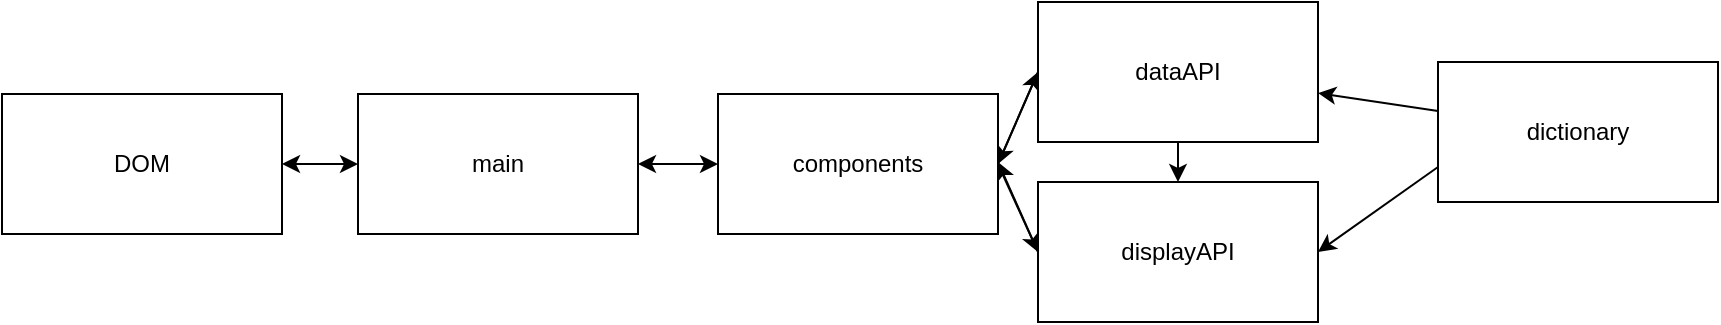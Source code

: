 <mxfile>
    <diagram id="UJdVG02fsfTL8Iua6NV-" name="APP Logic">
        <mxGraphModel dx="3032" dy="-648" grid="1" gridSize="10" guides="1" tooltips="1" connect="1" arrows="1" fold="1" page="0" pageScale="1" pageWidth="2339" pageHeight="3300" math="0" shadow="0">
            <root>
                <mxCell id="0"/>
                <mxCell id="1" parent="0"/>
                <mxCell id="20" style="edgeStyle=none;html=1;exitX=0;exitY=0.5;exitDx=0;exitDy=0;" parent="1" source="4" edge="1">
                    <mxGeometry relative="1" as="geometry">
                        <mxPoint x="-770" y="1790" as="targetPoint"/>
                    </mxGeometry>
                </mxCell>
                <mxCell id="4" value="displayAPI" style="whiteSpace=wrap;html=1;" parent="1" vertex="1">
                    <mxGeometry x="-750" y="1800" width="140" height="70" as="geometry"/>
                </mxCell>
                <mxCell id="18" value="" style="edgeStyle=none;html=1;" parent="1" source="5" target="4" edge="1">
                    <mxGeometry relative="1" as="geometry"/>
                </mxCell>
                <mxCell id="19" style="html=1;exitX=0;exitY=0.5;exitDx=0;exitDy=0;entryX=1;entryY=0.5;entryDx=0;entryDy=0;" parent="1" source="5" target="7" edge="1">
                    <mxGeometry relative="1" as="geometry"/>
                </mxCell>
                <mxCell id="5" value="dataAPI" style="whiteSpace=wrap;html=1;" parent="1" vertex="1">
                    <mxGeometry x="-750" y="1710" width="140" height="70" as="geometry"/>
                </mxCell>
                <mxCell id="10" value="" style="edgeStyle=none;html=1;" parent="1" source="6" target="5" edge="1">
                    <mxGeometry relative="1" as="geometry"/>
                </mxCell>
                <mxCell id="14" style="edgeStyle=none;html=1;exitX=0;exitY=0.75;exitDx=0;exitDy=0;entryX=1;entryY=0.5;entryDx=0;entryDy=0;" parent="1" source="6" target="4" edge="1">
                    <mxGeometry relative="1" as="geometry"/>
                </mxCell>
                <mxCell id="6" value="dictionary" style="whiteSpace=wrap;html=1;" parent="1" vertex="1">
                    <mxGeometry x="-550" y="1740" width="140" height="70" as="geometry"/>
                </mxCell>
                <mxCell id="21" style="edgeStyle=none;html=1;exitX=1;exitY=0.5;exitDx=0;exitDy=0;" parent="1" source="7" edge="1">
                    <mxGeometry relative="1" as="geometry">
                        <mxPoint x="-750" y="1745" as="targetPoint"/>
                    </mxGeometry>
                </mxCell>
                <mxCell id="22" style="edgeStyle=none;html=1;exitX=1;exitY=0.5;exitDx=0;exitDy=0;entryX=0;entryY=0.5;entryDx=0;entryDy=0;" parent="1" source="7" target="4" edge="1">
                    <mxGeometry relative="1" as="geometry"/>
                </mxCell>
                <mxCell id="23" style="edgeStyle=none;html=1;exitX=0;exitY=0.5;exitDx=0;exitDy=0;entryX=1;entryY=0.5;entryDx=0;entryDy=0;endArrow=classic;endFill=1;startArrow=classic;startFill=1;" parent="1" source="7" target="8" edge="1">
                    <mxGeometry relative="1" as="geometry"/>
                </mxCell>
                <mxCell id="7" value="components" style="whiteSpace=wrap;html=1;" parent="1" vertex="1">
                    <mxGeometry x="-910" y="1756" width="140" height="70" as="geometry"/>
                </mxCell>
                <mxCell id="T5XT0po9Vbufzdy-95-a-31" value="" style="edgeStyle=none;html=1;startArrow=classic;startFill=1;endArrow=classic;endFill=1;" edge="1" parent="1" source="8" target="T5XT0po9Vbufzdy-95-a-30">
                    <mxGeometry relative="1" as="geometry"/>
                </mxCell>
                <mxCell id="8" value="main" style="whiteSpace=wrap;html=1;" parent="1" vertex="1">
                    <mxGeometry x="-1090" y="1756" width="140" height="70" as="geometry"/>
                </mxCell>
                <mxCell id="T5XT0po9Vbufzdy-95-a-30" value="DOM" style="whiteSpace=wrap;html=1;" vertex="1" parent="1">
                    <mxGeometry x="-1268" y="1756" width="140" height="70" as="geometry"/>
                </mxCell>
            </root>
        </mxGraphModel>
    </diagram>
    <diagram id="s_kKsyNyxPXZ2Rxk8oQH" name="UI Logic">
        <mxGraphModel dx="5496" dy="3256" grid="1" gridSize="10" guides="1" tooltips="1" connect="1" arrows="1" fold="1" page="0" pageScale="1" pageWidth="827" pageHeight="1169" math="0" shadow="0">
            <root>
                <mxCell id="vE5BKZQ4KzmI6fFX7A4_-0"/>
                <mxCell id="vE5BKZQ4KzmI6fFX7A4_-1" parent="vE5BKZQ4KzmI6fFX7A4_-0"/>
                <mxCell id="vE5BKZQ4KzmI6fFX7A4_-4" style="edgeStyle=none;html=1;exitX=1;exitY=0.5;exitDx=0;exitDy=0;entryX=0;entryY=0.5;entryDx=0;entryDy=0;" parent="vE5BKZQ4KzmI6fFX7A4_-1" source="o1b_WZcqWQG1V9cHwgZN-30" target="o1b_WZcqWQG1V9cHwgZN-47" edge="1">
                    <mxGeometry relative="1" as="geometry">
                        <mxPoint x="30" y="282.5" as="sourcePoint"/>
                        <mxPoint x="100" y="282.5" as="targetPoint"/>
                    </mxGeometry>
                </mxCell>
                <mxCell id="vE5BKZQ4KzmI6fFX7A4_-6" value="onclick" style="edgeLabel;html=1;align=center;verticalAlign=middle;resizable=0;points=[];" parent="vE5BKZQ4KzmI6fFX7A4_-4" vertex="1" connectable="0">
                    <mxGeometry x="-0.174" relative="1" as="geometry">
                        <mxPoint x="3" as="offset"/>
                    </mxGeometry>
                </mxCell>
                <mxCell id="vE5BKZQ4KzmI6fFX7A4_-24" value="" style="edgeStyle=none;shape=link;html=1;" parent="vE5BKZQ4KzmI6fFX7A4_-1" source="vE5BKZQ4KzmI6fFX7A4_-25" target="vE5BKZQ4KzmI6fFX7A4_-26" edge="1">
                    <mxGeometry relative="1" as="geometry"/>
                </mxCell>
                <mxCell id="o1b_WZcqWQG1V9cHwgZN-32" value="" style="edgeStyle=none;shape=link;html=1;" parent="vE5BKZQ4KzmI6fFX7A4_-1" source="vE5BKZQ4KzmI6fFX7A4_-25" target="o1b_WZcqWQG1V9cHwgZN-31" edge="1">
                    <mxGeometry relative="1" as="geometry"/>
                </mxCell>
                <mxCell id="vE5BKZQ4KzmI6fFX7A4_-25" value="Form (Read Only)" style="whiteSpace=wrap;html=1;" parent="vE5BKZQ4KzmI6fFX7A4_-1" vertex="1">
                    <mxGeometry x="-90" y="622.5" width="120" height="40" as="geometry"/>
                </mxCell>
                <mxCell id="vE5BKZQ4KzmI6fFX7A4_-29" value="" style="edgeStyle=none;shape=link;html=1;" parent="vE5BKZQ4KzmI6fFX7A4_-1" source="vE5BKZQ4KzmI6fFX7A4_-26" target="vE5BKZQ4KzmI6fFX7A4_-28" edge="1">
                    <mxGeometry relative="1" as="geometry"/>
                </mxCell>
                <mxCell id="vE5BKZQ4KzmI6fFX7A4_-26" value="Button: Delete" style="whiteSpace=wrap;html=1;" parent="vE5BKZQ4KzmI6fFX7A4_-1" vertex="1">
                    <mxGeometry x="-90" y="682.5" width="120" height="40" as="geometry"/>
                </mxCell>
                <mxCell id="vE5BKZQ4KzmI6fFX7A4_-28" value="Button: Edit" style="whiteSpace=wrap;html=1;" parent="vE5BKZQ4KzmI6fFX7A4_-1" vertex="1">
                    <mxGeometry x="-89" y="830" width="120" height="40" as="geometry"/>
                </mxCell>
                <mxCell id="vE5BKZQ4KzmI6fFX7A4_-38" value="" style="edgeStyle=none;html=1;exitX=1;exitY=0.5;exitDx=0;exitDy=0;entryX=0;entryY=0.5;entryDx=0;entryDy=0;" parent="vE5BKZQ4KzmI6fFX7A4_-1" source="vE5BKZQ4KzmI6fFX7A4_-26" target="o1b_WZcqWQG1V9cHwgZN-52" edge="1">
                    <mxGeometry relative="1" as="geometry">
                        <mxPoint x="31" y="701.635" as="sourcePoint"/>
                        <mxPoint x="104" y="700.284" as="targetPoint"/>
                    </mxGeometry>
                </mxCell>
                <mxCell id="vE5BKZQ4KzmI6fFX7A4_-39" value="onclick" style="edgeLabel;html=1;align=center;verticalAlign=middle;resizable=0;points=[];" parent="vE5BKZQ4KzmI6fFX7A4_-38" vertex="1" connectable="0">
                    <mxGeometry x="-0.504" y="-2" relative="1" as="geometry">
                        <mxPoint x="16" y="-2" as="offset"/>
                    </mxGeometry>
                </mxCell>
                <mxCell id="vE5BKZQ4KzmI6fFX7A4_-40" value="" style="edgeStyle=none;html=1;exitX=1.006;exitY=0.555;exitDx=0;exitDy=0;exitPerimeter=0;entryX=0;entryY=0.5;entryDx=0;entryDy=0;" parent="vE5BKZQ4KzmI6fFX7A4_-1" source="vE5BKZQ4KzmI6fFX7A4_-28" target="qeABhqFJyIhbuZ9aIN4r-69" edge="1">
                    <mxGeometry relative="1" as="geometry">
                        <mxPoint x="33" y="852.244" as="sourcePoint"/>
                        <mxPoint x="123.15" y="852.456" as="targetPoint"/>
                    </mxGeometry>
                </mxCell>
                <mxCell id="vE5BKZQ4KzmI6fFX7A4_-41" value="onclick" style="edgeLabel;html=1;align=center;verticalAlign=middle;resizable=0;points=[];" parent="vE5BKZQ4KzmI6fFX7A4_-40" vertex="1" connectable="0">
                    <mxGeometry x="-0.532" y="2" relative="1" as="geometry">
                        <mxPoint x="23" as="offset"/>
                    </mxGeometry>
                </mxCell>
                <mxCell id="o1b_WZcqWQG1V9cHwgZN-0" value="" style="edgeStyle=none;shape=link;html=1;exitX=0.5;exitY=1;exitDx=0;exitDy=0;" parent="vE5BKZQ4KzmI6fFX7A4_-1" source="o1b_WZcqWQG1V9cHwgZN-33" target="o1b_WZcqWQG1V9cHwgZN-5" edge="1">
                    <mxGeometry relative="1" as="geometry">
                        <mxPoint x="-1060" y="279.75" as="sourcePoint"/>
                    </mxGeometry>
                </mxCell>
                <mxCell id="o1b_WZcqWQG1V9cHwgZN-4" value="" style="edgeStyle=none;shape=link;html=1;" parent="vE5BKZQ4KzmI6fFX7A4_-1" source="o1b_WZcqWQG1V9cHwgZN-5" target="o1b_WZcqWQG1V9cHwgZN-6" edge="1">
                    <mxGeometry relative="1" as="geometry"/>
                </mxCell>
                <mxCell id="o1b_WZcqWQG1V9cHwgZN-5" value="Logo" style="whiteSpace=wrap;html=1;" parent="vE5BKZQ4KzmI6fFX7A4_-1" vertex="1">
                    <mxGeometry x="-1120" y="294.75" width="120" height="40" as="geometry"/>
                </mxCell>
                <mxCell id="o1b_WZcqWQG1V9cHwgZN-183" value="" style="edgeStyle=none;shape=link;html=1;fontSize=24;" parent="vE5BKZQ4KzmI6fFX7A4_-1" source="o1b_WZcqWQG1V9cHwgZN-6" target="o1b_WZcqWQG1V9cHwgZN-165" edge="1">
                    <mxGeometry relative="1" as="geometry"/>
                </mxCell>
                <mxCell id="o1b_WZcqWQG1V9cHwgZN-6" value="Navigation Menu" style="whiteSpace=wrap;html=1;" parent="vE5BKZQ4KzmI6fFX7A4_-1" vertex="1">
                    <mxGeometry x="-1120" y="354.75" width="120" height="40" as="geometry"/>
                </mxCell>
                <mxCell id="o1b_WZcqWQG1V9cHwgZN-9" value="" style="edgeStyle=none;html=1;exitX=1;exitY=0.5;exitDx=0;exitDy=0;entryX=0;entryY=0.558;entryDx=0;entryDy=0;entryPerimeter=0;" parent="vE5BKZQ4KzmI6fFX7A4_-1" source="o1b_WZcqWQG1V9cHwgZN-5" target="o1b_WZcqWQG1V9cHwgZN-54" edge="1">
                    <mxGeometry relative="1" as="geometry">
                        <mxPoint x="-999" y="313.885" as="sourcePoint"/>
                        <mxPoint x="-934.5" y="313.783" as="targetPoint"/>
                    </mxGeometry>
                </mxCell>
                <mxCell id="o1b_WZcqWQG1V9cHwgZN-10" value="link" style="edgeLabel;html=1;align=center;verticalAlign=middle;resizable=0;points=[];" parent="o1b_WZcqWQG1V9cHwgZN-9" vertex="1" connectable="0">
                    <mxGeometry x="-0.504" y="-2" relative="1" as="geometry">
                        <mxPoint x="16" y="-2" as="offset"/>
                    </mxGeometry>
                </mxCell>
                <mxCell id="o1b_WZcqWQG1V9cHwgZN-60" value="" style="edgeStyle=none;shape=link;html=1;exitX=0.5;exitY=1;exitDx=0;exitDy=0;" parent="vE5BKZQ4KzmI6fFX7A4_-1" source="o1b_WZcqWQG1V9cHwgZN-6" target="o1b_WZcqWQG1V9cHwgZN-59" edge="1">
                    <mxGeometry relative="1" as="geometry">
                        <mxPoint x="-1060" y="514.75" as="sourcePoint"/>
                    </mxGeometry>
                </mxCell>
                <mxCell id="o1b_WZcqWQG1V9cHwgZN-30" value="Card / Button&lt;br&gt;'Create New'" style="shape=process;whiteSpace=wrap;html=1;backgroundOutline=1;" parent="vE5BKZQ4KzmI6fFX7A4_-1" vertex="1">
                    <mxGeometry x="-90" y="252.5" width="120" height="60" as="geometry"/>
                </mxCell>
                <mxCell id="o1b_WZcqWQG1V9cHwgZN-31" value="Card&lt;br&gt;'Book Display'" style="shape=process;whiteSpace=wrap;html=1;backgroundOutline=1;" parent="vE5BKZQ4KzmI6fFX7A4_-1" vertex="1">
                    <mxGeometry x="-90" y="542.5" width="120" height="60" as="geometry"/>
                </mxCell>
                <mxCell id="o1b_WZcqWQG1V9cHwgZN-33" value="Navbar" style="shape=process;whiteSpace=wrap;html=1;backgroundOutline=1;" parent="vE5BKZQ4KzmI6fFX7A4_-1" vertex="1">
                    <mxGeometry x="-1120" y="214.75" width="120" height="60" as="geometry"/>
                </mxCell>
                <mxCell id="o1b_WZcqWQG1V9cHwgZN-34" value="Modal&lt;br&gt;'Add Book'" style="shape=process;whiteSpace=wrap;html=1;backgroundOutline=1;" parent="vE5BKZQ4KzmI6fFX7A4_-1" vertex="1">
                    <mxGeometry x="631" y="252.5" width="120" height="60" as="geometry"/>
                </mxCell>
                <mxCell id="qeABhqFJyIhbuZ9aIN4r-41" style="edgeStyle=none;html=1;exitX=1;exitY=0.5;exitDx=0;exitDy=0;entryX=0;entryY=0.5;entryDx=0;entryDy=0;fontSize=24;" parent="vE5BKZQ4KzmI6fFX7A4_-1" source="o1b_WZcqWQG1V9cHwgZN-47" target="o1b_WZcqWQG1V9cHwgZN-34" edge="1">
                    <mxGeometry relative="1" as="geometry"/>
                </mxCell>
                <mxCell id="qeABhqFJyIhbuZ9aIN4r-42" value="Related" style="edgeLabel;html=1;align=center;verticalAlign=middle;resizable=0;points=[];fontSize=24;" parent="qeABhqFJyIhbuZ9aIN4r-41" vertex="1" connectable="0">
                    <mxGeometry x="-0.123" y="2" relative="1" as="geometry">
                        <mxPoint x="13" as="offset"/>
                    </mxGeometry>
                </mxCell>
                <mxCell id="o1b_WZcqWQG1V9cHwgZN-47" value="Show Modal - Add ()" style="shape=step;perimeter=stepPerimeter;whiteSpace=wrap;html=1;fixedSize=1;" parent="vE5BKZQ4KzmI6fFX7A4_-1" vertex="1">
                    <mxGeometry x="85" y="265" width="185" height="35" as="geometry"/>
                </mxCell>
                <mxCell id="o1b_WZcqWQG1V9cHwgZN-52" value="Delete Book ()" style="shape=step;perimeter=stepPerimeter;whiteSpace=wrap;html=1;fixedSize=1;" parent="vE5BKZQ4KzmI6fFX7A4_-1" vertex="1">
                    <mxGeometry x="104" y="685.5" width="150" height="34" as="geometry"/>
                </mxCell>
                <mxCell id="o1b_WZcqWQG1V9cHwgZN-54" value="Homepage" style="whiteSpace=wrap;html=1;" parent="vE5BKZQ4KzmI6fFX7A4_-1" vertex="1">
                    <mxGeometry x="-929" y="291.75" width="120" height="40" as="geometry"/>
                </mxCell>
                <mxCell id="o1b_WZcqWQG1V9cHwgZN-64" value="" style="edgeStyle=none;shape=link;html=1;" parent="vE5BKZQ4KzmI6fFX7A4_-1" source="o1b_WZcqWQG1V9cHwgZN-59" target="o1b_WZcqWQG1V9cHwgZN-63" edge="1">
                    <mxGeometry relative="1" as="geometry"/>
                </mxCell>
                <mxCell id="o1b_WZcqWQG1V9cHwgZN-59" value="Form&lt;br&gt;'Search'" style="whiteSpace=wrap;html=1;" parent="vE5BKZQ4KzmI6fFX7A4_-1" vertex="1">
                    <mxGeometry x="-1120" y="494.75" width="120" height="40" as="geometry"/>
                </mxCell>
                <mxCell id="o1b_WZcqWQG1V9cHwgZN-66" value="" style="edgeStyle=none;shape=link;html=1;" parent="vE5BKZQ4KzmI6fFX7A4_-1" source="o1b_WZcqWQG1V9cHwgZN-63" target="o1b_WZcqWQG1V9cHwgZN-65" edge="1">
                    <mxGeometry relative="1" as="geometry"/>
                </mxCell>
                <mxCell id="o1b_WZcqWQG1V9cHwgZN-63" value="Text Input&lt;br&gt;'Search Terms'" style="whiteSpace=wrap;html=1;" parent="vE5BKZQ4KzmI6fFX7A4_-1" vertex="1">
                    <mxGeometry x="-929" y="494.75" width="120" height="40" as="geometry"/>
                </mxCell>
                <mxCell id="o1b_WZcqWQG1V9cHwgZN-68" value="" style="edgeStyle=none;shape=link;html=1;" parent="vE5BKZQ4KzmI6fFX7A4_-1" source="o1b_WZcqWQG1V9cHwgZN-65" target="o1b_WZcqWQG1V9cHwgZN-67" edge="1">
                    <mxGeometry relative="1" as="geometry"/>
                </mxCell>
                <mxCell id="o1b_WZcqWQG1V9cHwgZN-65" value="List Input&lt;br&gt;'Field Type'" style="whiteSpace=wrap;html=1;" parent="vE5BKZQ4KzmI6fFX7A4_-1" vertex="1">
                    <mxGeometry x="-929" y="544.75" width="120" height="40" as="geometry"/>
                </mxCell>
                <mxCell id="o1b_WZcqWQG1V9cHwgZN-67" value="Button&lt;br&gt;'Search Icon'" style="whiteSpace=wrap;html=1;" parent="vE5BKZQ4KzmI6fFX7A4_-1" vertex="1">
                    <mxGeometry x="-929" y="594.75" width="120" height="40" as="geometry"/>
                </mxCell>
                <mxCell id="o1b_WZcqWQG1V9cHwgZN-69" value="" style="edgeStyle=none;html=1;exitX=1;exitY=0.5;exitDx=0;exitDy=0;entryX=0;entryY=0.5;entryDx=0;entryDy=0;" parent="vE5BKZQ4KzmI6fFX7A4_-1" source="o1b_WZcqWQG1V9cHwgZN-67" target="o1b_WZcqWQG1V9cHwgZN-143" edge="1">
                    <mxGeometry relative="1" as="geometry">
                        <mxPoint x="-798.0" y="613.95" as="sourcePoint"/>
                        <mxPoint x="-707.57" y="615.206" as="targetPoint"/>
                    </mxGeometry>
                </mxCell>
                <mxCell id="o1b_WZcqWQG1V9cHwgZN-70" value="onsubmit" style="edgeLabel;html=1;align=center;verticalAlign=middle;resizable=0;points=[];" parent="o1b_WZcqWQG1V9cHwgZN-69" vertex="1" connectable="0">
                    <mxGeometry x="-0.532" y="2" relative="1" as="geometry">
                        <mxPoint x="14" as="offset"/>
                    </mxGeometry>
                </mxCell>
                <mxCell id="o1b_WZcqWQG1V9cHwgZN-79" value="" style="edgeStyle=none;shape=link;html=1;" parent="vE5BKZQ4KzmI6fFX7A4_-1" source="o1b_WZcqWQG1V9cHwgZN-77" target="o1b_WZcqWQG1V9cHwgZN-34" edge="1">
                    <mxGeometry relative="1" as="geometry"/>
                </mxCell>
                <mxCell id="qeABhqFJyIhbuZ9aIN4r-76" value="" style="edgeStyle=none;shape=link;html=1;fontSize=48;" parent="vE5BKZQ4KzmI6fFX7A4_-1" source="o1b_WZcqWQG1V9cHwgZN-77" target="qeABhqFJyIhbuZ9aIN4r-75" edge="1">
                    <mxGeometry relative="1" as="geometry"/>
                </mxCell>
                <mxCell id="o1b_WZcqWQG1V9cHwgZN-77" value="Form &lt;br&gt;(Default Book Data)" style="whiteSpace=wrap;html=1;" parent="vE5BKZQ4KzmI6fFX7A4_-1" vertex="1">
                    <mxGeometry x="631" y="334.5" width="120" height="40" as="geometry"/>
                </mxCell>
                <mxCell id="o1b_WZcqWQG1V9cHwgZN-91" value="Modal&lt;br&gt;'Edit Book'" style="shape=process;whiteSpace=wrap;html=1;backgroundOutline=1;" parent="vE5BKZQ4KzmI6fFX7A4_-1" vertex="1">
                    <mxGeometry x="646" y="874" width="120" height="60" as="geometry"/>
                </mxCell>
                <mxCell id="o1b_WZcqWQG1V9cHwgZN-96" value="" style="edgeStyle=none;shape=link;html=1;" parent="vE5BKZQ4KzmI6fFX7A4_-1" source="o1b_WZcqWQG1V9cHwgZN-97" target="o1b_WZcqWQG1V9cHwgZN-91" edge="1">
                    <mxGeometry relative="1" as="geometry"/>
                </mxCell>
                <mxCell id="qeABhqFJyIhbuZ9aIN4r-103" value="" style="edgeStyle=none;shape=link;html=1;fontSize=48;" parent="vE5BKZQ4KzmI6fFX7A4_-1" source="o1b_WZcqWQG1V9cHwgZN-97" target="qeABhqFJyIhbuZ9aIN4r-102" edge="1">
                    <mxGeometry relative="1" as="geometry"/>
                </mxCell>
                <mxCell id="o1b_WZcqWQG1V9cHwgZN-97" value="Form (Book Data)" style="whiteSpace=wrap;html=1;" parent="vE5BKZQ4KzmI6fFX7A4_-1" vertex="1">
                    <mxGeometry x="646" y="956" width="120" height="40" as="geometry"/>
                </mxCell>
                <mxCell id="qeABhqFJyIhbuZ9aIN4r-39" style="edgeStyle=none;html=1;exitX=1;exitY=0.5;exitDx=0;exitDy=0;entryX=0;entryY=0.5;entryDx=0;entryDy=0;fontSize=24;" parent="vE5BKZQ4KzmI6fFX7A4_-1" source="qeABhqFJyIhbuZ9aIN4r-65" target="o1b_WZcqWQG1V9cHwgZN-91" edge="1">
                    <mxGeometry relative="1" as="geometry">
                        <mxPoint x="265" y="905" as="sourcePoint"/>
                    </mxGeometry>
                </mxCell>
                <mxCell id="qeABhqFJyIhbuZ9aIN4r-40" value="Related" style="edgeLabel;html=1;align=center;verticalAlign=middle;resizable=0;points=[];fontSize=24;" parent="qeABhqFJyIhbuZ9aIN4r-39" vertex="1" connectable="0">
                    <mxGeometry x="-0.217" relative="1" as="geometry">
                        <mxPoint x="34" y="2" as="offset"/>
                    </mxGeometry>
                </mxCell>
                <mxCell id="o1b_WZcqWQG1V9cHwgZN-142" value="&lt;font style=&quot;font-size: 72px&quot;&gt;&lt;b&gt;HOME PAGE&lt;/b&gt;&lt;/font&gt;" style="text;html=1;align=center;verticalAlign=middle;resizable=0;points=[];autosize=1;strokeColor=none;fillColor=none;" parent="vE5BKZQ4KzmI6fFX7A4_-1" vertex="1">
                    <mxGeometry x="-487" y="-80" width="450" height="40" as="geometry"/>
                </mxCell>
                <mxCell id="o1b_WZcqWQG1V9cHwgZN-155" style="edgeStyle=none;shape=link;html=1;exitX=1;exitY=0.5;exitDx=0;exitDy=0;entryX=0;entryY=0.5;entryDx=0;entryDy=0;fontSize=24;" parent="vE5BKZQ4KzmI6fFX7A4_-1" source="o1b_WZcqWQG1V9cHwgZN-143" target="o1b_WZcqWQG1V9cHwgZN-146" edge="1">
                    <mxGeometry relative="1" as="geometry"/>
                </mxCell>
                <mxCell id="o1b_WZcqWQG1V9cHwgZN-143" value="Show Search Results ()" style="shape=step;perimeter=stepPerimeter;whiteSpace=wrap;html=1;fixedSize=1;" parent="vE5BKZQ4KzmI6fFX7A4_-1" vertex="1">
                    <mxGeometry x="-731" y="597.75" width="181" height="34" as="geometry"/>
                </mxCell>
                <mxCell id="o1b_WZcqWQG1V9cHwgZN-144" value="" style="edgeStyle=none;shape=link;html=1;" parent="vE5BKZQ4KzmI6fFX7A4_-1" source="o1b_WZcqWQG1V9cHwgZN-146" target="o1b_WZcqWQG1V9cHwgZN-147" edge="1">
                    <mxGeometry relative="1" as="geometry"/>
                </mxCell>
                <mxCell id="o1b_WZcqWQG1V9cHwgZN-145" value="" style="edgeStyle=none;shape=link;html=1;" parent="vE5BKZQ4KzmI6fFX7A4_-1" source="o1b_WZcqWQG1V9cHwgZN-146" target="o1b_WZcqWQG1V9cHwgZN-149" edge="1">
                    <mxGeometry relative="1" as="geometry"/>
                </mxCell>
                <mxCell id="o1b_WZcqWQG1V9cHwgZN-146" value="dataAPI" style="shape=step;perimeter=stepPerimeter;whiteSpace=wrap;html=1;fixedSize=1;" parent="vE5BKZQ4KzmI6fFX7A4_-1" vertex="1">
                    <mxGeometry x="-550" y="597.75" width="150" height="34" as="geometry"/>
                </mxCell>
                <mxCell id="o1b_WZcqWQG1V9cHwgZN-147" value="Search Books ()" style="shape=step;perimeter=stepPerimeter;whiteSpace=wrap;html=1;fixedSize=1;" parent="vE5BKZQ4KzmI6fFX7A4_-1" vertex="1">
                    <mxGeometry x="-400" y="597.75" width="150" height="34" as="geometry"/>
                </mxCell>
                <mxCell id="o1b_WZcqWQG1V9cHwgZN-148" value="" style="edgeStyle=none;shape=link;html=1;" parent="vE5BKZQ4KzmI6fFX7A4_-1" source="o1b_WZcqWQG1V9cHwgZN-149" target="o1b_WZcqWQG1V9cHwgZN-151" edge="1">
                    <mxGeometry relative="1" as="geometry"/>
                </mxCell>
                <mxCell id="o1b_WZcqWQG1V9cHwgZN-149" value="displayAPI" style="shape=step;perimeter=stepPerimeter;whiteSpace=wrap;html=1;fixedSize=1;" parent="vE5BKZQ4KzmI6fFX7A4_-1" vertex="1">
                    <mxGeometry x="-550" y="643.75" width="150" height="34" as="geometry"/>
                </mxCell>
                <mxCell id="o1b_WZcqWQG1V9cHwgZN-150" value="" style="edgeStyle=none;shape=link;html=1;" parent="vE5BKZQ4KzmI6fFX7A4_-1" source="o1b_WZcqWQG1V9cHwgZN-151" target="o1b_WZcqWQG1V9cHwgZN-152" edge="1">
                    <mxGeometry relative="1" as="geometry"/>
                </mxCell>
                <mxCell id="o1b_WZcqWQG1V9cHwgZN-151" value="Add Book Display ()" style="shape=step;perimeter=stepPerimeter;whiteSpace=wrap;html=1;fixedSize=1;" parent="vE5BKZQ4KzmI6fFX7A4_-1" vertex="1">
                    <mxGeometry x="-400" y="644.75" width="150" height="34" as="geometry"/>
                </mxCell>
                <mxCell id="o1b_WZcqWQG1V9cHwgZN-152" value="Update Display &lt;br&gt;Container&amp;nbsp; ()" style="shape=step;perimeter=stepPerimeter;whiteSpace=wrap;html=1;fixedSize=1;" parent="vE5BKZQ4KzmI6fFX7A4_-1" vertex="1">
                    <mxGeometry x="-400" y="691.25" width="150" height="34" as="geometry"/>
                </mxCell>
                <mxCell id="o1b_WZcqWQG1V9cHwgZN-175" value="" style="edgeStyle=none;shape=link;html=1;fontSize=24;" parent="vE5BKZQ4KzmI6fFX7A4_-1" source="o1b_WZcqWQG1V9cHwgZN-165" target="o1b_WZcqWQG1V9cHwgZN-171" edge="1">
                    <mxGeometry relative="1" as="geometry"/>
                </mxCell>
                <mxCell id="o1b_WZcqWQG1V9cHwgZN-165" value="Personal Library" style="whiteSpace=wrap;html=1;" parent="vE5BKZQ4KzmI6fFX7A4_-1" vertex="1">
                    <mxGeometry x="-927" y="354.75" width="120" height="40" as="geometry"/>
                </mxCell>
                <mxCell id="o1b_WZcqWQG1V9cHwgZN-168" value="[ Homepage ]" style="whiteSpace=wrap;html=1;" parent="vE5BKZQ4KzmI6fFX7A4_-1" vertex="1">
                    <mxGeometry x="-927" y="431.75" width="120" height="40" as="geometry"/>
                </mxCell>
                <mxCell id="o1b_WZcqWQG1V9cHwgZN-169" value="" style="edgeStyle=none;html=1;exitX=0.5;exitY=1;exitDx=0;exitDy=0;fontStyle=1;entryX=0.5;entryY=0;entryDx=0;entryDy=0;" parent="vE5BKZQ4KzmI6fFX7A4_-1" source="o1b_WZcqWQG1V9cHwgZN-165" target="o1b_WZcqWQG1V9cHwgZN-168" edge="1">
                    <mxGeometry relative="1" as="geometry">
                        <mxPoint x="-806.28" y="376.95" as="sourcePoint"/>
                        <mxPoint x="-736" y="376.75" as="targetPoint"/>
                    </mxGeometry>
                </mxCell>
                <mxCell id="o1b_WZcqWQG1V9cHwgZN-170" value="link" style="edgeLabel;html=1;align=center;verticalAlign=middle;resizable=0;points=[];" parent="o1b_WZcqWQG1V9cHwgZN-169" vertex="1" connectable="0">
                    <mxGeometry x="-0.532" y="2" relative="1" as="geometry">
                        <mxPoint x="-2" y="9" as="offset"/>
                    </mxGeometry>
                </mxCell>
                <mxCell id="o1b_WZcqWQG1V9cHwgZN-177" value="" style="edgeStyle=none;shape=link;html=1;fontSize=24;" parent="vE5BKZQ4KzmI6fFX7A4_-1" source="o1b_WZcqWQG1V9cHwgZN-171" target="o1b_WZcqWQG1V9cHwgZN-176" edge="1">
                    <mxGeometry relative="1" as="geometry"/>
                </mxCell>
                <mxCell id="o1b_WZcqWQG1V9cHwgZN-171" value="Feedback" style="whiteSpace=wrap;html=1;" parent="vE5BKZQ4KzmI6fFX7A4_-1" vertex="1">
                    <mxGeometry x="-767" y="354.75" width="120" height="40" as="geometry"/>
                </mxCell>
                <mxCell id="o1b_WZcqWQG1V9cHwgZN-172" value="Contact Page" style="whiteSpace=wrap;html=1;" parent="vE5BKZQ4KzmI6fFX7A4_-1" vertex="1">
                    <mxGeometry x="-767" y="431.75" width="120" height="40" as="geometry"/>
                </mxCell>
                <mxCell id="o1b_WZcqWQG1V9cHwgZN-173" value="" style="edgeStyle=none;html=1;exitX=0.5;exitY=1;exitDx=0;exitDy=0;fontStyle=1;entryX=0.5;entryY=0;entryDx=0;entryDy=0;" parent="vE5BKZQ4KzmI6fFX7A4_-1" source="o1b_WZcqWQG1V9cHwgZN-171" target="o1b_WZcqWQG1V9cHwgZN-172" edge="1">
                    <mxGeometry relative="1" as="geometry">
                        <mxPoint x="-646.28" y="376.95" as="sourcePoint"/>
                        <mxPoint x="-576" y="376.75" as="targetPoint"/>
                    </mxGeometry>
                </mxCell>
                <mxCell id="o1b_WZcqWQG1V9cHwgZN-174" value="link" style="edgeLabel;html=1;align=center;verticalAlign=middle;resizable=0;points=[];" parent="o1b_WZcqWQG1V9cHwgZN-173" vertex="1" connectable="0">
                    <mxGeometry x="-0.532" y="2" relative="1" as="geometry">
                        <mxPoint x="-2" y="9" as="offset"/>
                    </mxGeometry>
                </mxCell>
                <mxCell id="o1b_WZcqWQG1V9cHwgZN-176" value="About" style="whiteSpace=wrap;html=1;" parent="vE5BKZQ4KzmI6fFX7A4_-1" vertex="1">
                    <mxGeometry x="-607" y="354.75" width="120" height="40" as="geometry"/>
                </mxCell>
                <mxCell id="o1b_WZcqWQG1V9cHwgZN-180" value="About Page" style="whiteSpace=wrap;html=1;" parent="vE5BKZQ4KzmI6fFX7A4_-1" vertex="1">
                    <mxGeometry x="-607" y="431.75" width="120" height="40" as="geometry"/>
                </mxCell>
                <mxCell id="o1b_WZcqWQG1V9cHwgZN-181" value="" style="edgeStyle=none;html=1;fontStyle=1;entryX=0.5;entryY=0;entryDx=0;entryDy=0;" parent="vE5BKZQ4KzmI6fFX7A4_-1" target="o1b_WZcqWQG1V9cHwgZN-180" edge="1">
                    <mxGeometry relative="1" as="geometry">
                        <mxPoint x="-547" y="394.75" as="sourcePoint"/>
                        <mxPoint x="-416" y="376.75" as="targetPoint"/>
                    </mxGeometry>
                </mxCell>
                <mxCell id="o1b_WZcqWQG1V9cHwgZN-182" value="link" style="edgeLabel;html=1;align=center;verticalAlign=middle;resizable=0;points=[];" parent="o1b_WZcqWQG1V9cHwgZN-181" vertex="1" connectable="0">
                    <mxGeometry x="-0.532" y="2" relative="1" as="geometry">
                        <mxPoint x="-2" y="9" as="offset"/>
                    </mxGeometry>
                </mxCell>
                <mxCell id="qeABhqFJyIhbuZ9aIN4r-27" value="" style="edgeStyle=none;shape=link;html=1;exitX=1;exitY=0.5;exitDx=0;exitDy=0;" parent="vE5BKZQ4KzmI6fFX7A4_-1" source="o1b_WZcqWQG1V9cHwgZN-52" target="qeABhqFJyIhbuZ9aIN4r-30" edge="1">
                    <mxGeometry relative="1" as="geometry">
                        <mxPoint x="272" y="702.5" as="sourcePoint"/>
                    </mxGeometry>
                </mxCell>
                <mxCell id="qeABhqFJyIhbuZ9aIN4r-28" value="" style="edgeStyle=none;shape=link;html=1;" parent="vE5BKZQ4KzmI6fFX7A4_-1" source="qeABhqFJyIhbuZ9aIN4r-30" target="qeABhqFJyIhbuZ9aIN4r-32" edge="1">
                    <mxGeometry relative="1" as="geometry"/>
                </mxCell>
                <mxCell id="qeABhqFJyIhbuZ9aIN4r-29" value="" style="edgeStyle=none;shape=link;html=1;" parent="vE5BKZQ4KzmI6fFX7A4_-1" source="qeABhqFJyIhbuZ9aIN4r-30" target="qeABhqFJyIhbuZ9aIN4r-33" edge="1">
                    <mxGeometry relative="1" as="geometry"/>
                </mxCell>
                <mxCell id="qeABhqFJyIhbuZ9aIN4r-30" value="dataAPI" style="shape=step;perimeter=stepPerimeter;whiteSpace=wrap;html=1;fixedSize=1;" parent="vE5BKZQ4KzmI6fFX7A4_-1" vertex="1">
                    <mxGeometry x="251.5" y="685.5" width="106" height="34" as="geometry"/>
                </mxCell>
                <mxCell id="qeABhqFJyIhbuZ9aIN4r-31" value="" style="edgeStyle=none;shape=link;html=1;" parent="vE5BKZQ4KzmI6fFX7A4_-1" source="qeABhqFJyIhbuZ9aIN4r-32" target="qeABhqFJyIhbuZ9aIN4r-34" edge="1">
                    <mxGeometry relative="1" as="geometry"/>
                </mxCell>
                <mxCell id="qeABhqFJyIhbuZ9aIN4r-32" value="displayAPI" style="shape=step;perimeter=stepPerimeter;whiteSpace=wrap;html=1;fixedSize=1;" parent="vE5BKZQ4KzmI6fFX7A4_-1" vertex="1">
                    <mxGeometry x="251.5" y="735" width="106" height="34" as="geometry"/>
                </mxCell>
                <mxCell id="qeABhqFJyIhbuZ9aIN4r-33" value="Delete Book Data ()" style="shape=step;perimeter=stepPerimeter;whiteSpace=wrap;html=1;fixedSize=1;" parent="vE5BKZQ4KzmI6fFX7A4_-1" vertex="1">
                    <mxGeometry x="357.5" y="685.5" width="170" height="34" as="geometry"/>
                </mxCell>
                <mxCell id="qeABhqFJyIhbuZ9aIN4r-63" value="" style="edgeStyle=none;shape=link;html=1;fontSize=48;" parent="vE5BKZQ4KzmI6fFX7A4_-1" source="qeABhqFJyIhbuZ9aIN4r-34" target="qeABhqFJyIhbuZ9aIN4r-62" edge="1">
                    <mxGeometry relative="1" as="geometry"/>
                </mxCell>
                <mxCell id="qeABhqFJyIhbuZ9aIN4r-34" value="Delete Book Display ()" style="shape=step;perimeter=stepPerimeter;whiteSpace=wrap;html=1;fixedSize=1;" parent="vE5BKZQ4KzmI6fFX7A4_-1" vertex="1">
                    <mxGeometry x="357.5" y="735" width="171" height="34" as="geometry"/>
                </mxCell>
                <mxCell id="qeABhqFJyIhbuZ9aIN4r-46" value="&lt;font style=&quot;font-size: 48px&quot;&gt;&lt;b&gt;Header&lt;/b&gt;&lt;/font&gt;" style="text;html=1;align=center;verticalAlign=middle;resizable=0;points=[];autosize=1;strokeColor=none;fillColor=none;" parent="vE5BKZQ4KzmI6fFX7A4_-1" vertex="1">
                    <mxGeometry x="-807" y="132.5" width="180" height="30" as="geometry"/>
                </mxCell>
                <mxCell id="qeABhqFJyIhbuZ9aIN4r-47" value="&lt;span style=&quot;font-size: 48px&quot;&gt;&lt;b&gt;Display Container&lt;/b&gt;&lt;/span&gt;" style="text;html=1;align=center;verticalAlign=middle;resizable=0;points=[];autosize=1;strokeColor=none;fillColor=none;" parent="vE5BKZQ4KzmI6fFX7A4_-1" vertex="1">
                    <mxGeometry x="195" y="150" width="420" height="30" as="geometry"/>
                </mxCell>
                <mxCell id="qeABhqFJyIhbuZ9aIN4r-62" value="Update Display &lt;br&gt;Container ()" style="shape=step;perimeter=stepPerimeter;whiteSpace=wrap;html=1;fixedSize=1;" parent="vE5BKZQ4KzmI6fFX7A4_-1" vertex="1">
                    <mxGeometry x="357.5" y="780" width="171" height="34" as="geometry"/>
                </mxCell>
                <mxCell id="qeABhqFJyIhbuZ9aIN4r-65" value="Show Modal &lt;br&gt;'Edit Book' ()" style="shape=step;perimeter=stepPerimeter;whiteSpace=wrap;html=1;fixedSize=1;" parent="vE5BKZQ4KzmI6fFX7A4_-1" vertex="1">
                    <mxGeometry x="120" y="887" width="150" height="34" as="geometry"/>
                </mxCell>
                <mxCell id="qeABhqFJyIhbuZ9aIN4r-64" value="" style="edgeStyle=none;shape=link;html=1;fontSize=48;entryX=0.5;entryY=0;entryDx=0;entryDy=0;" parent="vE5BKZQ4KzmI6fFX7A4_-1" target="qeABhqFJyIhbuZ9aIN4r-65" edge="1">
                    <mxGeometry relative="1" as="geometry">
                        <mxPoint x="178.385" y="884" as="targetPoint"/>
                    </mxGeometry>
                </mxCell>
                <mxCell id="qeABhqFJyIhbuZ9aIN4r-74" value="" style="edgeStyle=none;shape=link;html=1;fontSize=48;" parent="vE5BKZQ4KzmI6fFX7A4_-1" source="qeABhqFJyIhbuZ9aIN4r-69" target="qeABhqFJyIhbuZ9aIN4r-65" edge="1">
                    <mxGeometry relative="1" as="geometry"/>
                </mxCell>
                <mxCell id="qeABhqFJyIhbuZ9aIN4r-69" value="Update Modal&lt;br&gt;'Edit Book' (id)" style="shape=step;perimeter=stepPerimeter;whiteSpace=wrap;html=1;fixedSize=1;" parent="vE5BKZQ4KzmI6fFX7A4_-1" vertex="1">
                    <mxGeometry x="120" y="836" width="150" height="34" as="geometry"/>
                </mxCell>
                <mxCell id="qeABhqFJyIhbuZ9aIN4r-70" value="" style="edgeStyle=none;shape=link;html=1;" parent="vE5BKZQ4KzmI6fFX7A4_-1" target="qeABhqFJyIhbuZ9aIN4r-72" edge="1">
                    <mxGeometry relative="1" as="geometry">
                        <mxPoint x="268" y="853.5" as="sourcePoint"/>
                    </mxGeometry>
                </mxCell>
                <mxCell id="qeABhqFJyIhbuZ9aIN4r-71" value="" style="edgeStyle=none;shape=link;html=1;entryX=0;entryY=0.5;entryDx=0;entryDy=0;" parent="vE5BKZQ4KzmI6fFX7A4_-1" source="qeABhqFJyIhbuZ9aIN4r-72" target="qeABhqFJyIhbuZ9aIN4r-73" edge="1">
                    <mxGeometry relative="1" as="geometry">
                        <mxPoint x="396" y="853" as="targetPoint"/>
                    </mxGeometry>
                </mxCell>
                <mxCell id="qeABhqFJyIhbuZ9aIN4r-72" value="dataAPI" style="shape=step;perimeter=stepPerimeter;whiteSpace=wrap;html=1;fixedSize=1;" parent="vE5BKZQ4KzmI6fFX7A4_-1" vertex="1">
                    <mxGeometry x="270" y="836" width="106" height="34" as="geometry"/>
                </mxCell>
                <mxCell id="qeABhqFJyIhbuZ9aIN4r-73" value="Read Book Data ()" style="shape=step;perimeter=stepPerimeter;whiteSpace=wrap;html=1;fixedSize=1;" parent="vE5BKZQ4KzmI6fFX7A4_-1" vertex="1">
                    <mxGeometry x="377" y="836" width="170" height="34" as="geometry"/>
                </mxCell>
                <mxCell id="qeABhqFJyIhbuZ9aIN4r-101" value="" style="edgeStyle=none;shape=link;html=1;fontSize=48;" parent="vE5BKZQ4KzmI6fFX7A4_-1" source="qeABhqFJyIhbuZ9aIN4r-75" target="qeABhqFJyIhbuZ9aIN4r-88" edge="1">
                    <mxGeometry relative="1" as="geometry"/>
                </mxCell>
                <mxCell id="qeABhqFJyIhbuZ9aIN4r-75" value="Action Buttons" style="whiteSpace=wrap;html=1;" parent="vE5BKZQ4KzmI6fFX7A4_-1" vertex="1">
                    <mxGeometry x="631" y="394.75" width="120" height="40" as="geometry"/>
                </mxCell>
                <mxCell id="qeABhqFJyIhbuZ9aIN4r-77" value="" style="edgeStyle=none;shape=link;html=1;" parent="vE5BKZQ4KzmI6fFX7A4_-1" source="qeABhqFJyIhbuZ9aIN4r-81" target="qeABhqFJyIhbuZ9aIN4r-84" edge="1">
                    <mxGeometry relative="1" as="geometry"/>
                </mxCell>
                <mxCell id="qeABhqFJyIhbuZ9aIN4r-78" value="" style="edgeStyle=none;html=1;entryX=0;entryY=0.5;entryDx=0;entryDy=0;" parent="vE5BKZQ4KzmI6fFX7A4_-1" source="qeABhqFJyIhbuZ9aIN4r-81" target="qeABhqFJyIhbuZ9aIN4r-85" edge="1">
                    <mxGeometry relative="1" as="geometry">
                        <mxPoint x="963" y="470.615" as="targetPoint"/>
                    </mxGeometry>
                </mxCell>
                <mxCell id="qeABhqFJyIhbuZ9aIN4r-79" value="onclick" style="edgeLabel;html=1;align=center;verticalAlign=middle;resizable=0;points=[];" parent="qeABhqFJyIhbuZ9aIN4r-78" vertex="1" connectable="0">
                    <mxGeometry x="-0.504" y="-2" relative="1" as="geometry">
                        <mxPoint x="16" y="-2" as="offset"/>
                    </mxGeometry>
                </mxCell>
                <mxCell id="qeABhqFJyIhbuZ9aIN4r-80" value="" style="edgeStyle=none;shape=link;html=1;" parent="vE5BKZQ4KzmI6fFX7A4_-1" source="qeABhqFJyIhbuZ9aIN4r-81" target="qeABhqFJyIhbuZ9aIN4r-88" edge="1">
                    <mxGeometry relative="1" as="geometry"/>
                </mxCell>
                <mxCell id="qeABhqFJyIhbuZ9aIN4r-81" value="Button&lt;br&gt;'Cancel'" style="whiteSpace=wrap;html=1;" parent="vE5BKZQ4KzmI6fFX7A4_-1" vertex="1">
                    <mxGeometry x="770" y="454.75" width="120" height="40" as="geometry"/>
                </mxCell>
                <mxCell id="qeABhqFJyIhbuZ9aIN4r-82" value="" style="edgeStyle=none;html=1;entryX=0;entryY=0.5;entryDx=0;entryDy=0;" parent="vE5BKZQ4KzmI6fFX7A4_-1" target="qeABhqFJyIhbuZ9aIN4r-87" edge="1">
                    <mxGeometry relative="1" as="geometry">
                        <mxPoint x="891" y="535.994" as="sourcePoint"/>
                        <mxPoint x="964" y="537.506" as="targetPoint"/>
                    </mxGeometry>
                </mxCell>
                <mxCell id="qeABhqFJyIhbuZ9aIN4r-83" value="onclick" style="edgeLabel;html=1;align=center;verticalAlign=middle;resizable=0;points=[];" parent="qeABhqFJyIhbuZ9aIN4r-82" vertex="1" connectable="0">
                    <mxGeometry x="-0.532" y="2" relative="1" as="geometry">
                        <mxPoint x="14" as="offset"/>
                    </mxGeometry>
                </mxCell>
                <mxCell id="qeABhqFJyIhbuZ9aIN4r-84" value="Button&lt;br&gt;'Add'" style="whiteSpace=wrap;html=1;" parent="vE5BKZQ4KzmI6fFX7A4_-1" vertex="1">
                    <mxGeometry x="770" y="514.75" width="120" height="40" as="geometry"/>
                </mxCell>
                <mxCell id="qeABhqFJyIhbuZ9aIN4r-85" value="Hide Modal ()" style="shape=step;perimeter=stepPerimeter;whiteSpace=wrap;html=1;fixedSize=1;" parent="vE5BKZQ4KzmI6fFX7A4_-1" vertex="1">
                    <mxGeometry x="963" y="457.75" width="150" height="34" as="geometry"/>
                </mxCell>
                <mxCell id="qeABhqFJyIhbuZ9aIN4r-86" value="" style="edgeStyle=none;shape=link;html=1;" parent="vE5BKZQ4KzmI6fFX7A4_-1" source="qeABhqFJyIhbuZ9aIN4r-87" target="qeABhqFJyIhbuZ9aIN4r-94" edge="1">
                    <mxGeometry relative="1" as="geometry"/>
                </mxCell>
                <mxCell id="cMpotE2XoS0eWLGn44pn-2" value="" style="edgeStyle=none;shape=link;html=1;startArrow=classic;startFill=1;endArrow=classic;endFill=1;" edge="1" parent="vE5BKZQ4KzmI6fFX7A4_-1" source="qeABhqFJyIhbuZ9aIN4r-87" target="cMpotE2XoS0eWLGn44pn-0">
                    <mxGeometry relative="1" as="geometry"/>
                </mxCell>
                <mxCell id="qeABhqFJyIhbuZ9aIN4r-87" value="Create Book (input)" style="shape=step;perimeter=stepPerimeter;whiteSpace=wrap;html=1;fixedSize=1;" parent="vE5BKZQ4KzmI6fFX7A4_-1" vertex="1">
                    <mxGeometry x="963" y="517.75" width="150" height="34" as="geometry"/>
                </mxCell>
                <mxCell id="qeABhqFJyIhbuZ9aIN4r-88" value="Button &lt;br&gt;'Clear'" style="whiteSpace=wrap;html=1;" parent="vE5BKZQ4KzmI6fFX7A4_-1" vertex="1">
                    <mxGeometry x="770" y="394.75" width="120" height="40" as="geometry"/>
                </mxCell>
                <mxCell id="qeABhqFJyIhbuZ9aIN4r-89" value="" style="edgeStyle=none;html=1;entryX=0;entryY=0.5;entryDx=0;entryDy=0;" parent="vE5BKZQ4KzmI6fFX7A4_-1" target="qeABhqFJyIhbuZ9aIN4r-91" edge="1">
                    <mxGeometry relative="1" as="geometry">
                        <mxPoint x="889.72" y="414.75" as="sourcePoint"/>
                        <mxPoint x="963" y="410.615" as="targetPoint"/>
                    </mxGeometry>
                </mxCell>
                <mxCell id="qeABhqFJyIhbuZ9aIN4r-90" value="onclick" style="edgeLabel;html=1;align=center;verticalAlign=middle;resizable=0;points=[];" parent="qeABhqFJyIhbuZ9aIN4r-89" vertex="1" connectable="0">
                    <mxGeometry x="-0.504" y="-2" relative="1" as="geometry">
                        <mxPoint x="16" y="-2" as="offset"/>
                    </mxGeometry>
                </mxCell>
                <mxCell id="qeABhqFJyIhbuZ9aIN4r-91" value="Reset Form ()" style="shape=step;perimeter=stepPerimeter;whiteSpace=wrap;html=1;fixedSize=1;" parent="vE5BKZQ4KzmI6fFX7A4_-1" vertex="1">
                    <mxGeometry x="963" y="397.75" width="150" height="34" as="geometry"/>
                </mxCell>
                <mxCell id="qeABhqFJyIhbuZ9aIN4r-92" value="" style="edgeStyle=none;shape=link;html=1;" parent="vE5BKZQ4KzmI6fFX7A4_-1" source="qeABhqFJyIhbuZ9aIN4r-94" target="qeABhqFJyIhbuZ9aIN4r-96" edge="1">
                    <mxGeometry relative="1" as="geometry"/>
                </mxCell>
                <mxCell id="qeABhqFJyIhbuZ9aIN4r-93" value="" style="edgeStyle=none;shape=link;html=1;" parent="vE5BKZQ4KzmI6fFX7A4_-1" source="qeABhqFJyIhbuZ9aIN4r-94" target="qeABhqFJyIhbuZ9aIN4r-97" edge="1">
                    <mxGeometry relative="1" as="geometry"/>
                </mxCell>
                <mxCell id="qeABhqFJyIhbuZ9aIN4r-94" value="dataAPI" style="shape=step;perimeter=stepPerimeter;whiteSpace=wrap;html=1;fixedSize=1;" parent="vE5BKZQ4KzmI6fFX7A4_-1" vertex="1">
                    <mxGeometry x="1114" y="517.75" width="106" height="34" as="geometry"/>
                </mxCell>
                <mxCell id="qeABhqFJyIhbuZ9aIN4r-95" value="" style="edgeStyle=none;shape=link;html=1;" parent="vE5BKZQ4KzmI6fFX7A4_-1" source="qeABhqFJyIhbuZ9aIN4r-96" target="qeABhqFJyIhbuZ9aIN4r-98" edge="1">
                    <mxGeometry relative="1" as="geometry"/>
                </mxCell>
                <mxCell id="qeABhqFJyIhbuZ9aIN4r-96" value="displayAPI" style="shape=step;perimeter=stepPerimeter;whiteSpace=wrap;html=1;fixedSize=1;" parent="vE5BKZQ4KzmI6fFX7A4_-1" vertex="1">
                    <mxGeometry x="1113" y="564.75" width="106" height="34" as="geometry"/>
                </mxCell>
                <mxCell id="qeABhqFJyIhbuZ9aIN4r-97" value="Create Book Data ()" style="shape=step;perimeter=stepPerimeter;whiteSpace=wrap;html=1;fixedSize=1;" parent="vE5BKZQ4KzmI6fFX7A4_-1" vertex="1">
                    <mxGeometry x="1220" y="517.75" width="170" height="34" as="geometry"/>
                </mxCell>
                <mxCell id="qeABhqFJyIhbuZ9aIN4r-98" value="Create Book Display ()" style="shape=step;perimeter=stepPerimeter;whiteSpace=wrap;html=1;fixedSize=1;" parent="vE5BKZQ4KzmI6fFX7A4_-1" vertex="1">
                    <mxGeometry x="1219" y="564.75" width="171" height="34" as="geometry"/>
                </mxCell>
                <mxCell id="qeABhqFJyIhbuZ9aIN4r-99" value="" style="edgeStyle=none;shape=link;html=1;exitX=0.5;exitY=1;exitDx=0;exitDy=0;" parent="vE5BKZQ4KzmI6fFX7A4_-1" source="qeABhqFJyIhbuZ9aIN4r-98" target="qeABhqFJyIhbuZ9aIN4r-100" edge="1">
                    <mxGeometry relative="1" as="geometry">
                        <mxPoint x="1167" y="604.75" as="sourcePoint"/>
                    </mxGeometry>
                </mxCell>
                <mxCell id="qeABhqFJyIhbuZ9aIN4r-100" value="Update Display&lt;br&gt;Container&amp;nbsp; ()" style="shape=step;perimeter=stepPerimeter;whiteSpace=wrap;html=1;fixedSize=1;" parent="vE5BKZQ4KzmI6fFX7A4_-1" vertex="1">
                    <mxGeometry x="1219" y="611.75" width="170" height="34" as="geometry"/>
                </mxCell>
                <mxCell id="qeABhqFJyIhbuZ9aIN4r-126" value="" style="edgeStyle=none;shape=link;html=1;fontSize=48;" parent="vE5BKZQ4KzmI6fFX7A4_-1" source="qeABhqFJyIhbuZ9aIN4r-102" target="qeABhqFJyIhbuZ9aIN4r-114" edge="1">
                    <mxGeometry relative="1" as="geometry"/>
                </mxCell>
                <mxCell id="qeABhqFJyIhbuZ9aIN4r-102" value="Action Buttons" style="whiteSpace=wrap;html=1;" parent="vE5BKZQ4KzmI6fFX7A4_-1" vertex="1">
                    <mxGeometry x="646" y="1020" width="120" height="40" as="geometry"/>
                </mxCell>
                <mxCell id="qeABhqFJyIhbuZ9aIN4r-104" value="" style="edgeStyle=none;shape=link;html=1;" parent="vE5BKZQ4KzmI6fFX7A4_-1" source="qeABhqFJyIhbuZ9aIN4r-108" target="qeABhqFJyIhbuZ9aIN4r-111" edge="1">
                    <mxGeometry relative="1" as="geometry"/>
                </mxCell>
                <mxCell id="qeABhqFJyIhbuZ9aIN4r-105" value="" style="edgeStyle=none;html=1;entryX=0;entryY=0.5;entryDx=0;entryDy=0;" parent="vE5BKZQ4KzmI6fFX7A4_-1" source="qeABhqFJyIhbuZ9aIN4r-108" target="qeABhqFJyIhbuZ9aIN4r-112" edge="1">
                    <mxGeometry relative="1" as="geometry">
                        <mxPoint x="973" y="1095.865" as="targetPoint"/>
                    </mxGeometry>
                </mxCell>
                <mxCell id="qeABhqFJyIhbuZ9aIN4r-106" value="onclick" style="edgeLabel;html=1;align=center;verticalAlign=middle;resizable=0;points=[];" parent="qeABhqFJyIhbuZ9aIN4r-105" vertex="1" connectable="0">
                    <mxGeometry x="-0.504" y="-2" relative="1" as="geometry">
                        <mxPoint x="16" y="-2" as="offset"/>
                    </mxGeometry>
                </mxCell>
                <mxCell id="qeABhqFJyIhbuZ9aIN4r-107" value="" style="edgeStyle=none;shape=link;html=1;" parent="vE5BKZQ4KzmI6fFX7A4_-1" source="qeABhqFJyIhbuZ9aIN4r-108" target="qeABhqFJyIhbuZ9aIN4r-114" edge="1">
                    <mxGeometry relative="1" as="geometry"/>
                </mxCell>
                <mxCell id="qeABhqFJyIhbuZ9aIN4r-108" value="Button&lt;br&gt;'Cancel'" style="whiteSpace=wrap;html=1;" parent="vE5BKZQ4KzmI6fFX7A4_-1" vertex="1">
                    <mxGeometry x="780" y="1080" width="120" height="40" as="geometry"/>
                </mxCell>
                <mxCell id="qeABhqFJyIhbuZ9aIN4r-109" value="" style="edgeStyle=none;html=1;entryX=0;entryY=0.5;entryDx=0;entryDy=0;" parent="vE5BKZQ4KzmI6fFX7A4_-1" target="qeABhqFJyIhbuZ9aIN4r-113" edge="1">
                    <mxGeometry relative="1" as="geometry">
                        <mxPoint x="901" y="1161.244" as="sourcePoint"/>
                        <mxPoint x="974" y="1162.756" as="targetPoint"/>
                    </mxGeometry>
                </mxCell>
                <mxCell id="qeABhqFJyIhbuZ9aIN4r-110" value="onclick" style="edgeLabel;html=1;align=center;verticalAlign=middle;resizable=0;points=[];" parent="qeABhqFJyIhbuZ9aIN4r-109" vertex="1" connectable="0">
                    <mxGeometry x="-0.532" y="2" relative="1" as="geometry">
                        <mxPoint x="14" as="offset"/>
                    </mxGeometry>
                </mxCell>
                <mxCell id="qeABhqFJyIhbuZ9aIN4r-111" value="Button&lt;br&gt;'Confirm'" style="whiteSpace=wrap;html=1;" parent="vE5BKZQ4KzmI6fFX7A4_-1" vertex="1">
                    <mxGeometry x="780" y="1140" width="120" height="40" as="geometry"/>
                </mxCell>
                <mxCell id="qeABhqFJyIhbuZ9aIN4r-112" value="Hide Modal ()" style="shape=step;perimeter=stepPerimeter;whiteSpace=wrap;html=1;fixedSize=1;" parent="vE5BKZQ4KzmI6fFX7A4_-1" vertex="1">
                    <mxGeometry x="973" y="1083" width="150" height="34" as="geometry"/>
                </mxCell>
                <mxCell id="cMpotE2XoS0eWLGn44pn-4" value="" style="edgeStyle=none;shape=link;html=1;startArrow=classic;startFill=1;endArrow=classic;endFill=1;" edge="1" parent="vE5BKZQ4KzmI6fFX7A4_-1" source="qeABhqFJyIhbuZ9aIN4r-113" target="cMpotE2XoS0eWLGn44pn-3">
                    <mxGeometry relative="1" as="geometry"/>
                </mxCell>
                <mxCell id="qeABhqFJyIhbuZ9aIN4r-113" value="Edit Book (id)" style="shape=step;perimeter=stepPerimeter;whiteSpace=wrap;html=1;fixedSize=1;" parent="vE5BKZQ4KzmI6fFX7A4_-1" vertex="1">
                    <mxGeometry x="973" y="1143" width="150" height="34" as="geometry"/>
                </mxCell>
                <mxCell id="qeABhqFJyIhbuZ9aIN4r-114" value="Button &lt;br&gt;'Clear'" style="whiteSpace=wrap;html=1;" parent="vE5BKZQ4KzmI6fFX7A4_-1" vertex="1">
                    <mxGeometry x="780" y="1020" width="120" height="40" as="geometry"/>
                </mxCell>
                <mxCell id="qeABhqFJyIhbuZ9aIN4r-115" value="" style="edgeStyle=none;html=1;entryX=0;entryY=0.5;entryDx=0;entryDy=0;" parent="vE5BKZQ4KzmI6fFX7A4_-1" target="qeABhqFJyIhbuZ9aIN4r-117" edge="1">
                    <mxGeometry relative="1" as="geometry">
                        <mxPoint x="899.72" y="1040" as="sourcePoint"/>
                        <mxPoint x="973" y="1035.865" as="targetPoint"/>
                    </mxGeometry>
                </mxCell>
                <mxCell id="qeABhqFJyIhbuZ9aIN4r-116" value="onclick" style="edgeLabel;html=1;align=center;verticalAlign=middle;resizable=0;points=[];" parent="qeABhqFJyIhbuZ9aIN4r-115" vertex="1" connectable="0">
                    <mxGeometry x="-0.504" y="-2" relative="1" as="geometry">
                        <mxPoint x="16" y="-2" as="offset"/>
                    </mxGeometry>
                </mxCell>
                <mxCell id="qeABhqFJyIhbuZ9aIN4r-117" value="Reset&amp;nbsp; Form ()" style="shape=step;perimeter=stepPerimeter;whiteSpace=wrap;html=1;fixedSize=1;" parent="vE5BKZQ4KzmI6fFX7A4_-1" vertex="1">
                    <mxGeometry x="973" y="1023" width="150" height="34" as="geometry"/>
                </mxCell>
                <mxCell id="qeABhqFJyIhbuZ9aIN4r-118" value="" style="edgeStyle=none;shape=link;html=1;exitX=1;exitY=0.5;exitDx=0;exitDy=0;" parent="vE5BKZQ4KzmI6fFX7A4_-1" source="qeABhqFJyIhbuZ9aIN4r-113" target="qeABhqFJyIhbuZ9aIN4r-121" edge="1">
                    <mxGeometry relative="1" as="geometry">
                        <mxPoint x="1124" y="1160" as="sourcePoint"/>
                    </mxGeometry>
                </mxCell>
                <mxCell id="qeABhqFJyIhbuZ9aIN4r-119" value="" style="edgeStyle=none;shape=link;html=1;" parent="vE5BKZQ4KzmI6fFX7A4_-1" source="qeABhqFJyIhbuZ9aIN4r-121" target="qeABhqFJyIhbuZ9aIN4r-123" edge="1">
                    <mxGeometry relative="1" as="geometry"/>
                </mxCell>
                <mxCell id="qeABhqFJyIhbuZ9aIN4r-120" value="" style="edgeStyle=none;shape=link;html=1;entryX=0;entryY=0.5;entryDx=0;entryDy=0;" parent="vE5BKZQ4KzmI6fFX7A4_-1" source="qeABhqFJyIhbuZ9aIN4r-121" target="qeABhqFJyIhbuZ9aIN4r-124" edge="1">
                    <mxGeometry relative="1" as="geometry">
                        <mxPoint x="1251" y="1160" as="targetPoint"/>
                    </mxGeometry>
                </mxCell>
                <mxCell id="qeABhqFJyIhbuZ9aIN4r-121" value="dataAPI" style="shape=step;perimeter=stepPerimeter;whiteSpace=wrap;html=1;fixedSize=1;" parent="vE5BKZQ4KzmI6fFX7A4_-1" vertex="1">
                    <mxGeometry x="1125" y="1143" width="106" height="34" as="geometry"/>
                </mxCell>
                <mxCell id="qeABhqFJyIhbuZ9aIN4r-122" value="" style="edgeStyle=none;shape=link;html=1;entryX=0;entryY=0.5;entryDx=0;entryDy=0;" parent="vE5BKZQ4KzmI6fFX7A4_-1" source="qeABhqFJyIhbuZ9aIN4r-123" target="qeABhqFJyIhbuZ9aIN4r-125" edge="1">
                    <mxGeometry relative="1" as="geometry">
                        <mxPoint x="1250" y="1207" as="targetPoint"/>
                    </mxGeometry>
                </mxCell>
                <mxCell id="qeABhqFJyIhbuZ9aIN4r-123" value="displayAPI" style="shape=step;perimeter=stepPerimeter;whiteSpace=wrap;html=1;fixedSize=1;" parent="vE5BKZQ4KzmI6fFX7A4_-1" vertex="1">
                    <mxGeometry x="1124" y="1190" width="106" height="34" as="geometry"/>
                </mxCell>
                <mxCell id="qeABhqFJyIhbuZ9aIN4r-124" value="Update Book Data ()" style="shape=step;perimeter=stepPerimeter;whiteSpace=wrap;html=1;fixedSize=1;" parent="vE5BKZQ4KzmI6fFX7A4_-1" vertex="1">
                    <mxGeometry x="1232" y="1143" width="170" height="34" as="geometry"/>
                </mxCell>
                <mxCell id="qeABhqFJyIhbuZ9aIN4r-125" value="Update Book Display ()" style="shape=step;perimeter=stepPerimeter;whiteSpace=wrap;html=1;fixedSize=1;" parent="vE5BKZQ4KzmI6fFX7A4_-1" vertex="1">
                    <mxGeometry x="1231" y="1190" width="171" height="34" as="geometry"/>
                </mxCell>
                <mxCell id="cMpotE2XoS0eWLGn44pn-0" value="Hide Modal ()" style="shape=step;perimeter=stepPerimeter;whiteSpace=wrap;html=1;fixedSize=1;" vertex="1" parent="vE5BKZQ4KzmI6fFX7A4_-1">
                    <mxGeometry x="963" y="567.5" width="150" height="34" as="geometry"/>
                </mxCell>
                <mxCell id="cMpotE2XoS0eWLGn44pn-3" value="Hide Modal ()" style="shape=step;perimeter=stepPerimeter;whiteSpace=wrap;html=1;fixedSize=1;" vertex="1" parent="vE5BKZQ4KzmI6fFX7A4_-1">
                    <mxGeometry x="973" y="1190" width="150" height="34" as="geometry"/>
                </mxCell>
            </root>
        </mxGraphModel>
    </diagram>
</mxfile>